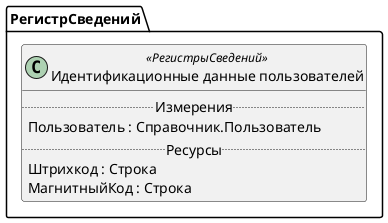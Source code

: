 ﻿@startuml ИдентификационныеДанныеПользователей
'!include templates.wsd
'..\include templates.wsd
class РегистрСведений.ИдентификационныеДанныеПользователей as "Идентификационные данные пользователей" <<РегистрыСведений>>
{
..Измерения..
Пользователь : Справочник.Пользователь
..Ресурсы..
Штрихкод : Строка
МагнитныйКод : Строка
}
@enduml
